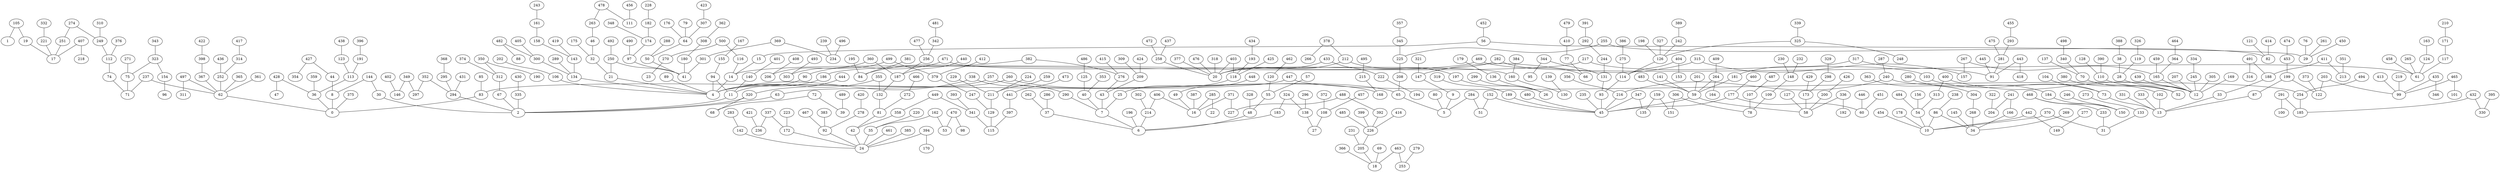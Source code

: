 strict graph G {
1;
105;
19;
17;
251;
274;
249;
112;
376;
74;
71;
75;
323;
154;
96;
343;
271;
237;
62;
252;
436;
314;
417;
361;
365;
497;
311;
0;
8;
144;
30;
2;
294;
352;
297;
349;
146;
402;
431;
295;
368;
320;
68;
72;
39;
489;
444;
11;
94;
155;
167;
4;
21;
32;
46;
263;
478;
111;
456;
175;
250;
492;
41;
301;
369;
234;
239;
496;
97;
174;
182;
228;
348;
490;
50;
64;
79;
307;
423;
176;
288;
180;
308;
362;
355;
132;
187;
360;
206;
408;
440;
256;
342;
481;
477;
81;
272;
466;
42;
24;
172;
337;
236;
421;
223;
92;
467;
383;
278;
420;
142;
283;
394;
170;
461;
385;
35;
162;
53;
470;
98;
220;
358;
449;
341;
115;
397;
441;
473;
129;
211;
259;
229;
224;
247;
379;
412;
499;
303;
493;
393;
338;
290;
7;
6;
214;
302;
406;
16;
387;
371;
227;
488;
392;
226;
485;
205;
18;
463;
253;
279;
69;
366;
231;
399;
416;
49;
448;
285;
22;
183;
324;
138;
27;
108;
372;
457;
296;
37;
262;
286;
48;
55;
120;
462;
57;
328;
196;
43;
276;
415;
382;
84;
195;
381;
209;
424;
309;
25;
118;
425;
193;
434;
403;
20;
318;
433;
222;
194;
212;
378;
266;
197;
26;
136;
179;
299;
282;
66;
77;
410;
479;
377;
258;
472;
437;
476;
40;
353;
125;
486;
260;
65;
208;
225;
255;
82;
121;
414;
345;
357;
5;
284;
51;
152;
45;
347;
135;
159;
151;
306;
78;
107;
487;
109;
148;
232;
230;
189;
319;
216;
356;
240;
52;
70;
340;
498;
137;
110;
128;
390;
287;
59;
181;
317;
91;
443;
418;
281;
293;
455;
475;
445;
264;
409;
164;
58;
173;
298;
329;
429;
336;
192;
200;
426;
127;
483;
141;
201;
480;
177;
460;
60;
446;
451;
235;
93;
131;
244;
292;
391;
344;
95;
114;
404;
153;
275;
386;
126;
327;
198;
325;
339;
248;
242;
389;
9;
147;
315;
157;
267;
165;
364;
464;
12;
400;
313;
54;
10;
86;
34;
145;
268;
304;
363;
269;
166;
241;
204;
322;
238;
442;
149;
277;
454;
178;
370;
31;
233;
468;
150;
246;
184;
280;
133;
273;
484;
156;
245;
334;
28;
38;
388;
119;
326;
169;
439;
207;
305;
459;
321;
80;
186;
217;
103;
73;
104;
13;
331;
102;
380;
33;
188;
411;
213;
351;
491;
316;
333;
87;
199;
122;
373;
203;
99;
435;
346;
219;
465;
101;
413;
453;
474;
134;
300;
482;
88;
405;
289;
143;
419;
158;
161;
243;
14;
15;
56;
29;
450;
76;
261;
452;
116;
500;
270;
23;
469;
61;
124;
163;
458;
265;
117;
171;
210;
106;
202;
89;
90;
471;
160;
384;
130;
139;
140;
401;
63;
257;
168;
215;
495;
67;
312;
350;
190;
374;
335;
430;
44;
427;
354;
36;
359;
428;
47;
113;
123;
438;
191;
396;
375;
83;
447;
254;
494;
185;
291;
100;
432;
330;
395;
85;
367;
398;
422;
310;
407;
218;
221;
332;
499 -- 303;
372 -- 108;
255 -- 225;
171 -- 117;
338 -- 4;
497 -- 62;
461 -- 24;
161 -- 158;
304 -- 268;
36 -- 0;
462 -- 120;
291 -- 185;
112 -- 74;
86 -- 34;
219 -- 99;
466 -- 272;
407 -- 218;
409 -- 264;
141 -- 59;
301 -- 41;
267 -- 157;
448 -- 49;
485 -- 226;
228 -- 182;
440 -- 187;
40 -- 7;
419 -- 143;
197 -- 26;
187 -- 132;
239 -- 234;
484 -- 54;
282 -- 66;
437 -- 258;
195 -- 84;
339 -- 325;
306 -- 151;
231 -- 205;
287 -- 240;
325 -- 126;
215 -- 168;
483 -- 59;
117 -- 61;
90 -- 11;
312 -- 67;
458 -- 61;
152 -- 51;
169 -- 12;
57 -- 55;
340 -- 70;
453 -- 199;
446 -- 60;
178 -- 10;
72 -- 68;
329 -- 298;
240 -- 52;
393 -- 341;
173 -- 58;
470 -- 98;
343 -- 323;
144 -- 8;
394 -- 170;
476 -- 20;
449 -- 358;
110 -- 52;
404 -- 114;
65 -- 5;
56 -- 15;
214 -- 6;
475 -- 281;
167 -- 155;
488 -- 392;
379 -- 247;
105 -- 1;
79 -- 64;
64 -- 50;
415 -- 276;
435 -- 99;
49 -- 16;
362 -- 308;
341 -- 115;
291 -- 100;
298 -- 173;
293 -- 281;
241 -- 166;
162 -- 53;
429 -- 173;
450 -- 29;
205 -- 18;
114 -- 93;
199 -- 87;
347 -- 135;
256 -- 187;
211 -- 129;
387 -- 16;
43 -- 7;
315 -- 147;
469 -- 61;
281 -- 91;
176 -- 64;
463 -- 253;
463 -- 18;
102 -- 13;
233 -- 31;
389 -- 242;
133 -- 31;
81 -- 42;
224 -- 211;
366 -- 18;
89 -- 4;
416 -- 226;
385 -- 24;
85 -- 83;
94 -- 11;
94 -- 4;
294 -- 2;
407 -- 17;
355 -- 4;
77 -- 66;
478 -- 263;
322 -- 204;
152 -- 45;
143 -- 134;
212 -- 197;
140 -- 11;
349 -- 146;
134 -- 4;
184 -- 150;
383 -- 92;
491 -- 316;
42 -- 24;
97 -- 41;
241 -- 204;
258 -- 20;
349 -- 297;
373 -- 122;
447 -- 254;
335 -- 2;
138 -- 27;
336 -- 192;
220 -- 35;
32 -- 21;
250 -- 21;
380 -- 102;
447 -- 83;
106 -- 4;
382 -- 276;
232 -- 148;
288 -- 50;
73 -- 13;
182 -- 174;
257 -- 63;
388 -- 38;
493 -- 303;
165 -- 12;
25 -- 7;
374 -- 312;
180 -- 41;
477 -- 256;
432 -- 330;
237 -- 71;
369 -- 234;
433 -- 222;
413 -- 99;
181 -- 59;
459 -- 165;
202 -- 106;
283 -- 142;
126 -- 114;
222 -- 194;
69 -- 18;
328 -- 48;
368 -- 295;
154 -- 96;
208 -- 65;
276 -- 43;
428 -- 47;
351 -- 213;
465 -- 99;
494 -- 254;
326 -- 119;
454 -- 10;
80 -- 5;
431 -- 294;
268 -- 34;
142 -- 24;
155 -- 94;
212 -- 20;
319 -- 189;
174 -- 97;
201 -- 59;
457 -- 108;
481 -- 342;
113 -- 36;
382 -- 84;
252 -- 62;
74 -- 71;
405 -- 300;
265 -- 61;
314 -- 252;
188 -- 33;
370 -- 10;
364 -- 165;
306 -- 78;
209 -- 43;
275 -- 114;
394 -- 24;
398 -- 367;
435 -- 346;
216 -- 45;
8 -- 0;
369 -- 301;
158 -- 143;
125 -- 40;
263 -- 46;
469 -- 14;
360 -- 206;
166 -- 34;
147 -- 9;
495 -- 215;
240 -- 216;
337 -- 236;
159 -- 135;
177 -- 45;
37 -- 6;
444 -- 320;
296 -- 138;
410 -- 77;
199 -- 122;
471 -- 160;
345 -- 225;
48 -- 6;
38 -- 28;
145 -- 34;
19 -- 17;
250 -- 41;
420 -- 278;
338 -- 290;
139 -- 130;
251 -- 17;
189 -- 45;
21 -- 4;
255 -- 82;
261 -- 29;
406 -- 16;
357 -- 345;
310 -- 249;
103 -- 73;
260 -- 4;
225 -- 208;
327 -- 126;
344 -- 131;
186 -- 4;
353 -- 40;
375 -- 0;
308 -- 180;
282 -- 20;
159 -- 151;
442 -- 149;
443 -- 418;
107 -- 78;
381 -- 84;
264 -- 164;
285 -- 22;
482 -- 300;
344 -- 95;
432 -- 185;
365 -- 62;
247 -- 129;
221 -- 17;
442 -- 10;
355 -- 132;
50 -- 41;
163 -- 124;
451 -- 60;
229 -- 211;
433 -- 20;
242 -- 126;
254 -- 185;
391 -- 292;
86 -- 10;
315 -- 157;
332 -- 221;
460 -- 177;
378 -- 266;
193 -- 118;
497 -- 311;
474 -- 453;
317 -- 181;
56 -- 29;
259 -- 211;
160 -- 130;
363 -- 304;
434 -- 193;
124 -- 61;
371 -- 227;
129 -- 115;
257 -- 168;
203 -- 122;
267 -- 165;
422 -- 398;
359 -- 36;
488 -- 227;
309 -- 209;
438 -- 123;
324 -- 183;
54 -- 10;
223 -- 172;
105 -- 19;
217 -- 186;
183 -- 6;
498 -- 340;
472 -- 258;
128 -- 110;
361 -- 62;
75 -- 71;
278 -- 92;
284 -- 5;
44 -- 8;
427 -- 354;
249 -- 112;
246 -- 150;
33 -- 13;
243 -- 161;
285 -- 16;
274 -- 251;
108 -- 27;
274 -- 249;
127 -- 58;
402 -- 146;
148 -- 109;
177 -- 60;
9 -- 5;
15 -- 14;
479 -- 410;
200 -- 58;
286 -- 37;
439 -- 12;
500 -- 116;
175 -- 32;
370 -- 31;
403 -- 20;
347 -- 45;
237 -- 62;
162 -- 35;
417 -- 314;
62 -- 0;
396 -- 191;
411 -- 213;
408 -- 206;
384 -- 160;
290 -- 7;
449 -- 341;
470 -- 53;
76 -- 29;
144 -- 30;
121 -- 82;
331 -- 13;
395 -- 330;
93 -- 45;
292 -- 244;
179 -- 136;
436 -- 252;
445 -- 91;
399 -- 226;
452 -- 56;
421 -- 236;
118 -- 25;
323 -- 75;
120 -- 55;
104 -- 73;
55 -- 48;
269 -- 34;
350 -- 312;
109 -- 78;
425 -- 118;
14 -- 4;
390 -- 110;
377 -- 20;
496 -- 234;
325 -- 248;
203 -- 99;
230 -- 148;
305 -- 12;
7 -- 6;
244 -- 131;
455 -- 293;
352 -- 297;
424 -- 209;
307 -- 64;
336 -- 58;
386 -- 275;
302 -- 214;
196 -- 6;
295 -- 294;
414 -- 82;
324 -- 138;
320 -- 2;
198 -- 126;
400 -- 313;
468 -- 233;
245 -- 12;
217 -- 103;
72 -- 39;
28 -- 12;
427 -- 44;
465 -- 101;
480 -- 45;
492 -- 250;
235 -- 45;
87 -- 13;
499 -- 379;
443 -- 91;
430 -- 335;
423 -- 307;
260 -- 65;
210 -- 171;
137 -- 70;
490 -- 97;
226 -- 205;
467 -- 92;
284 -- 51;
489 -- 39;
270 -- 23;
35 -- 24;
428 -- 36;
123 -- 113;
473 -- 441;
279 -- 253;
406 -- 214;
11 -- 2;
46 -- 32;
491 -- 188;
478 -- 111;
367 -- 62;
348 -- 174;
132 -- 81;
59 -- 45;
299 -- 26;
63 -- 2;
92 -- 24;
342 -- 256;
412 -- 379;
289 -- 134;
500 -- 270;
116 -- 14;
471 -- 90;
67 -- 2;
273 -- 133;
403 -- 118;
264 -- 59;
83 -- 0;
356 -- 216;
352 -- 294;
360 -- 187;
207 -- 12;
486 -- 125;
468 -- 150;
333 -- 13;
191 -- 113;
280 -- 184;
317 -- 91;
320 -- 68;
172 -- 24;
119 -- 28;
371 -- 16;
411 -- 188;
313 -- 54;
397 -- 115;
350 -- 190;
426 -- 200;
70 -- 52;
321 -- 147;
401 -- 140;
262 -- 37;
358 -- 42;
136 -- 26;
400 -- 12;
30 -- 2;
337 -- 172;
238 -- 86;
376 -- 112;
318 -- 20;
441 -- 397;
334 -- 245;
131 -- 93;
464 -- 364;
300 -- 134;
59 -- 58;
271 -- 75;
404 -- 153;
392 -- 226;
277 -- 149;
156 -- 54;
272 -- 81;
487 -- 107;
482 -- 88;
456 -- 111;
323 -- 154;
378 -- 212;
}
